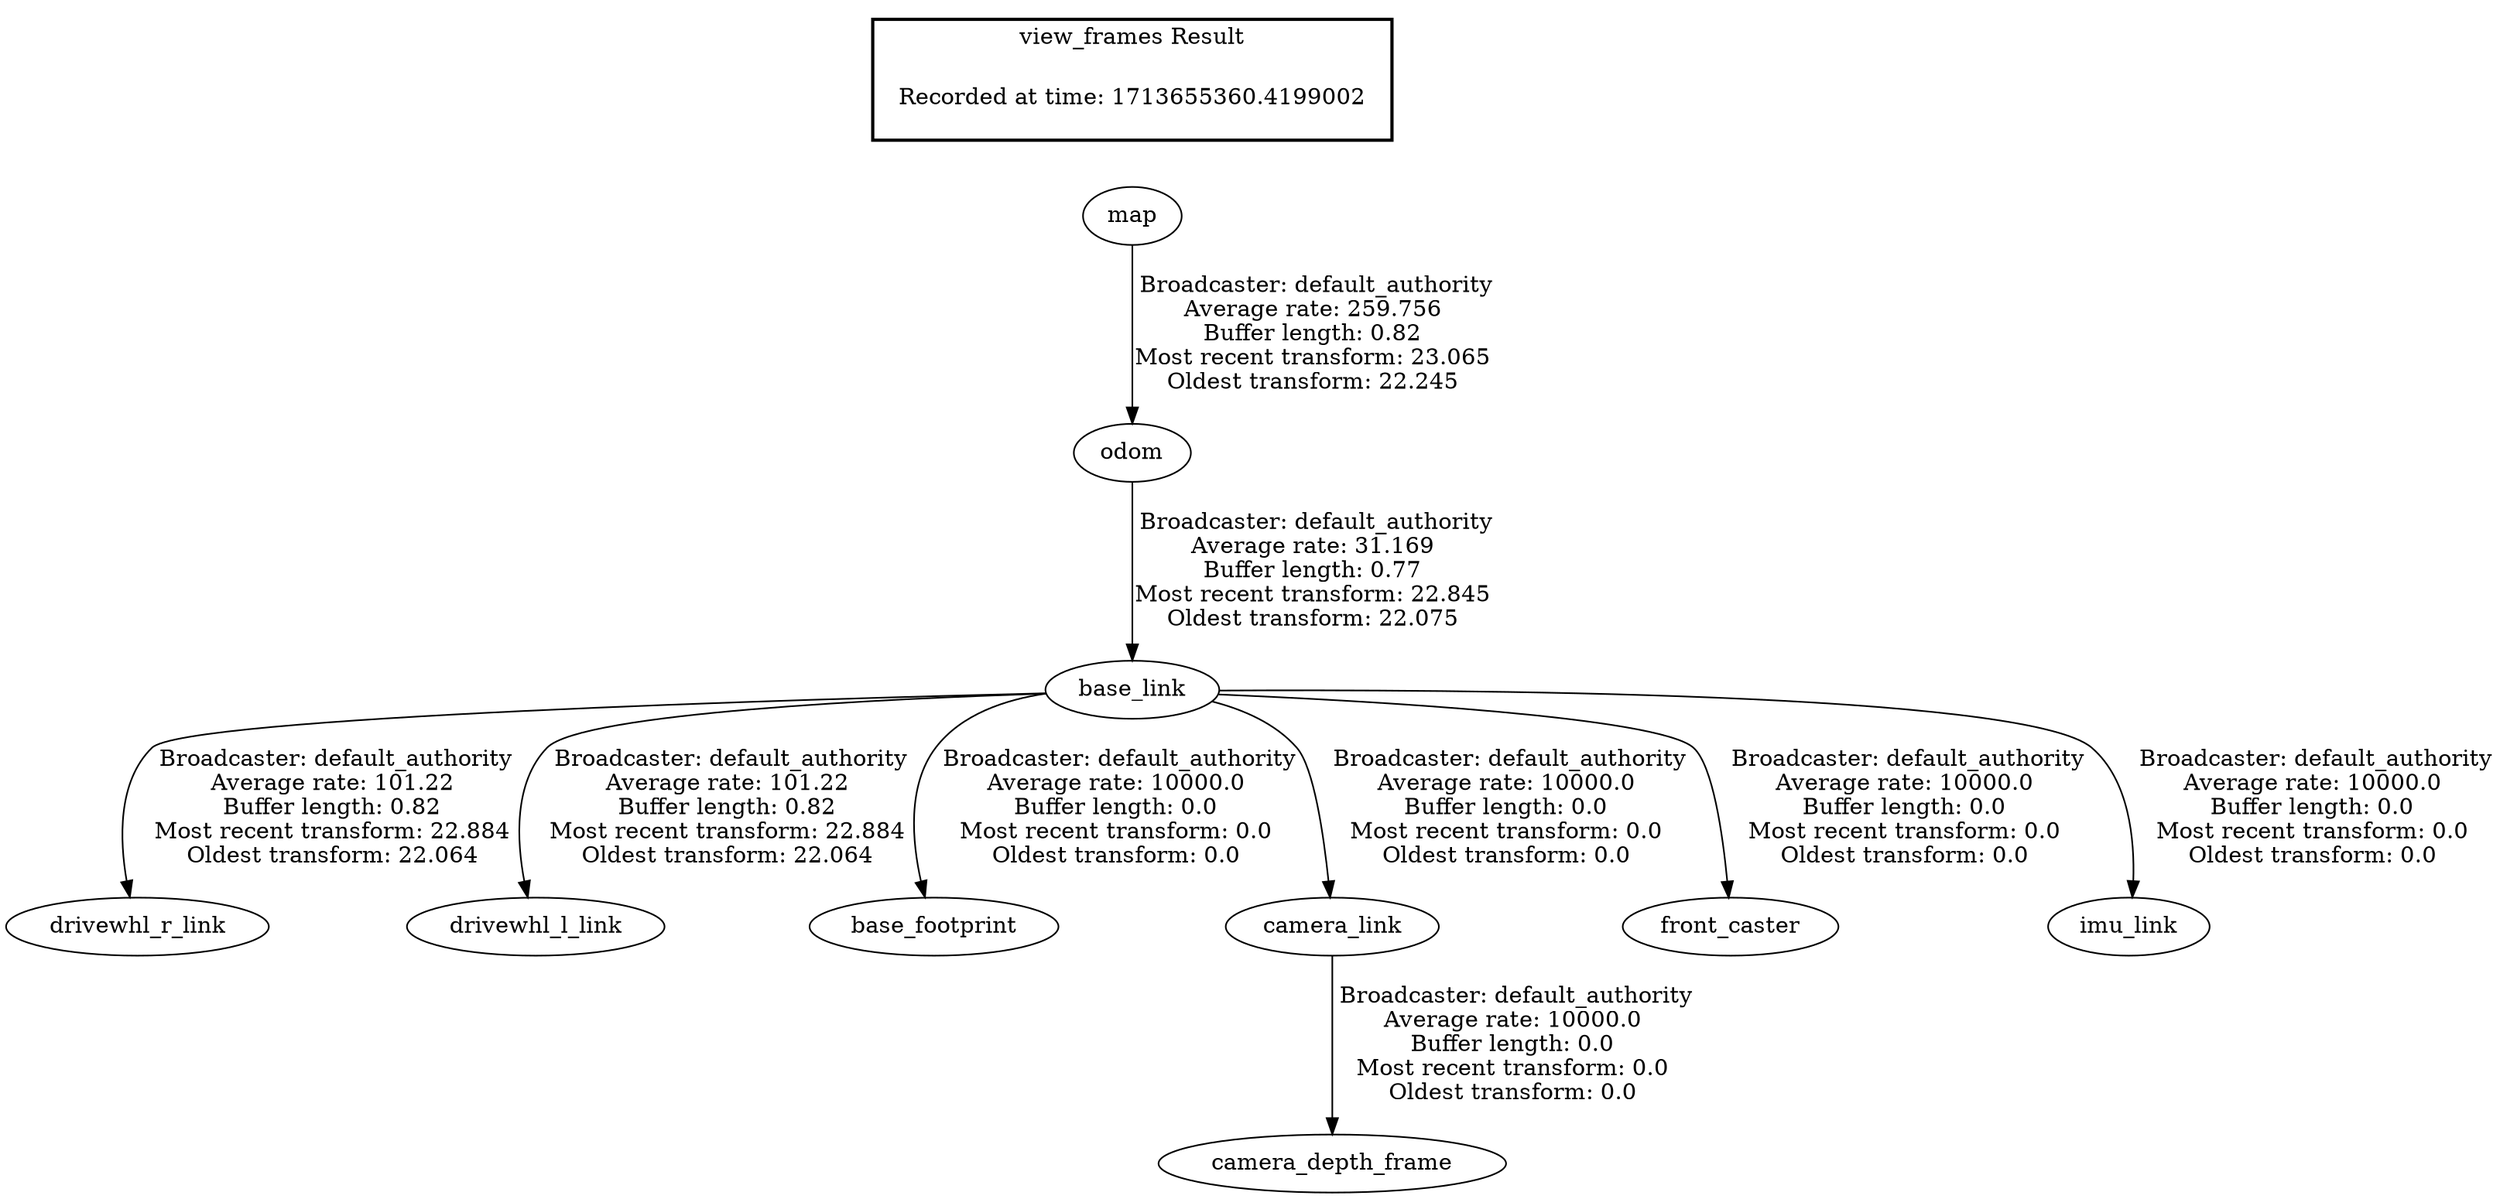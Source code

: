 digraph G {
"base_link" -> "drivewhl_r_link"[label=" Broadcaster: default_authority\nAverage rate: 101.22\nBuffer length: 0.82\nMost recent transform: 22.884\nOldest transform: 22.064\n"];
"odom" -> "base_link"[label=" Broadcaster: default_authority\nAverage rate: 31.169\nBuffer length: 0.77\nMost recent transform: 22.845\nOldest transform: 22.075\n"];
"base_link" -> "drivewhl_l_link"[label=" Broadcaster: default_authority\nAverage rate: 101.22\nBuffer length: 0.82\nMost recent transform: 22.884\nOldest transform: 22.064\n"];
"map" -> "odom"[label=" Broadcaster: default_authority\nAverage rate: 259.756\nBuffer length: 0.82\nMost recent transform: 23.065\nOldest transform: 22.245\n"];
"base_link" -> "base_footprint"[label=" Broadcaster: default_authority\nAverage rate: 10000.0\nBuffer length: 0.0\nMost recent transform: 0.0\nOldest transform: 0.0\n"];
"camera_link" -> "camera_depth_frame"[label=" Broadcaster: default_authority\nAverage rate: 10000.0\nBuffer length: 0.0\nMost recent transform: 0.0\nOldest transform: 0.0\n"];
"base_link" -> "camera_link"[label=" Broadcaster: default_authority\nAverage rate: 10000.0\nBuffer length: 0.0\nMost recent transform: 0.0\nOldest transform: 0.0\n"];
"base_link" -> "front_caster"[label=" Broadcaster: default_authority\nAverage rate: 10000.0\nBuffer length: 0.0\nMost recent transform: 0.0\nOldest transform: 0.0\n"];
"base_link" -> "imu_link"[label=" Broadcaster: default_authority\nAverage rate: 10000.0\nBuffer length: 0.0\nMost recent transform: 0.0\nOldest transform: 0.0\n"];
edge [style=invis];
 subgraph cluster_legend { style=bold; color=black; label ="view_frames Result";
"Recorded at time: 1713655360.4199002"[ shape=plaintext ] ;
}->"map";
}